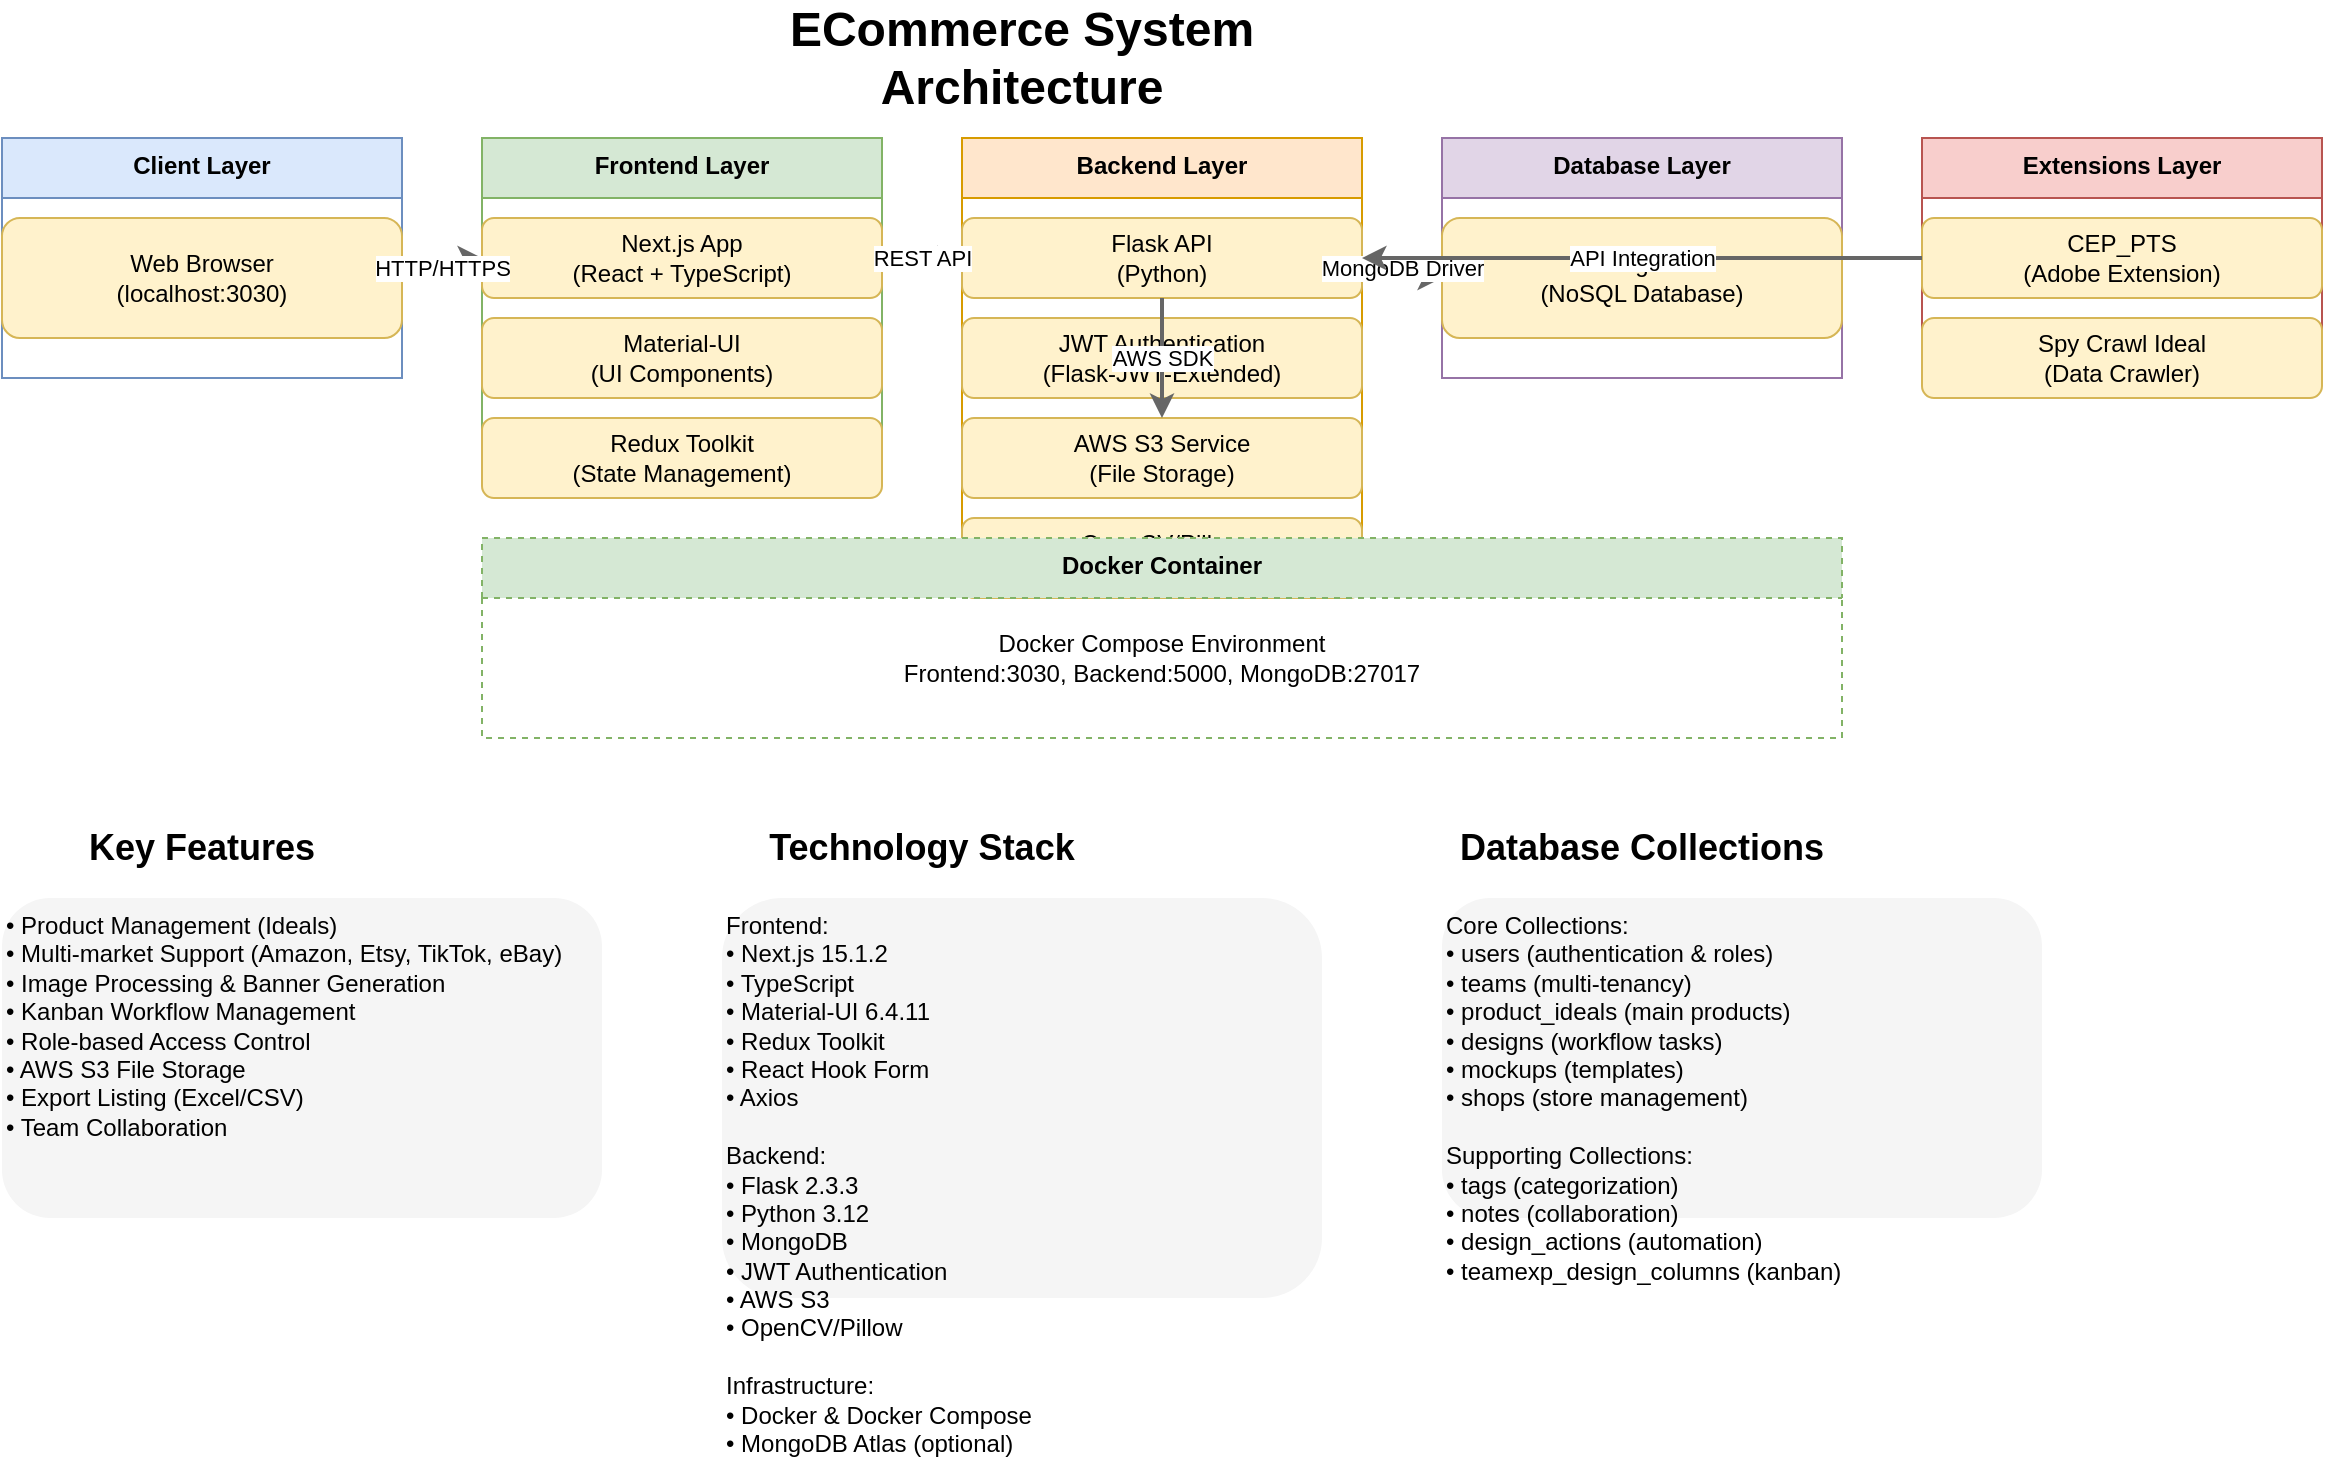 <?xml version="1.0" encoding="UTF-8"?>
<mxfile version="22.1.16" type="device">
  <diagram name="ECommerce Architecture" id="architecture">
    <mxGraphModel dx="1422" dy="794" grid="1" gridSize="10" guides="1" tooltips="1" connect="1" arrows="1" fold="1" page="1" pageScale="1" pageWidth="1169" pageHeight="827" math="0" shadow="0">
      <root>
        <mxCell id="0" />
        <mxCell id="1" parent="0" />
        
        <!-- Title -->
        <mxCell id="title" value="ECommerce System Architecture" style="text;html=1;strokeColor=none;fillColor=none;align=center;verticalAlign=middle;whiteSpace=wrap;rounded=0;fontSize=24;fontStyle=1;" vertex="1" parent="1">
          <mxGeometry x="400" y="20" width="300" height="40" as="geometry" />
        </mxCell>

        <!-- Client Layer -->
        <mxCell id="client-layer" value="Client Layer" style="swimlane;fontStyle=1;align=center;verticalAlign=top;childLayout=stackLayout;horizontal=1;startSize=30;horizontalStack=0;resizeParent=1;resizeParentMax=0;resizeLast=0;collapsible=1;marginBottom=0;whiteSpace=wrap;html=1;fillColor=#dae8fc;strokeColor=#6c8ebf;" vertex="1" parent="1">
          <mxGeometry x="40" y="80" width="200" height="120" as="geometry" />
        </mxCell>
        
        <mxCell id="browser" value="Web Browser&#xa;(localhost:3030)" style="rounded=1;whiteSpace=wrap;html=1;fillColor=#fff2cc;strokeColor=#d6b656;" vertex="1" parent="client-layer">
          <mxGeometry y="40" width="200" height="60" as="geometry" />
        </mxCell>

        <!-- Frontend Layer -->
        <mxCell id="frontend-layer" value="Frontend Layer" style="swimlane;fontStyle=1;align=center;verticalAlign=top;childLayout=stackLayout;horizontal=1;startSize=30;horizontalStack=0;resizeParent=1;resizeParentMax=0;resizeLast=0;collapsible=1;marginBottom=0;whiteSpace=wrap;html=1;fillColor=#d5e8d4;strokeColor=#82b366;" vertex="1" parent="1">
          <mxGeometry x="280" y="80" width="200" height="160" as="geometry" />
        </mxCell>
        
        <mxCell id="nextjs" value="Next.js App&#xa;(React + TypeScript)" style="rounded=1;whiteSpace=wrap;html=1;fillColor=#fff2cc;strokeColor=#d6b656;" vertex="1" parent="frontend-layer">
          <mxGeometry y="40" width="200" height="40" as="geometry" />
        </mxCell>
        
        <mxCell id="mui" value="Material-UI&#xa;(UI Components)" style="rounded=1;whiteSpace=wrap;html=1;fillColor=#fff2cc;strokeColor=#d6b656;" vertex="1" parent="frontend-layer">
          <mxGeometry y="90" width="200" height="40" as="geometry" />
        </mxCell>
        
        <mxCell id="redux" value="Redux Toolkit&#xa;(State Management)" style="rounded=1;whiteSpace=wrap;html=1;fillColor=#fff2cc;strokeColor=#d6b656;" vertex="1" parent="frontend-layer">
          <mxGeometry y="140" width="200" height="40" as="geometry" />
        </mxCell>

        <!-- Backend Layer -->
        <mxCell id="backend-layer" value="Backend Layer" style="swimlane;fontStyle=1;align=center;verticalAlign=top;childLayout=stackLayout;horizontal=1;startSize=30;horizontalStack=0;resizeParent=1;resizeParentMax=0;resizeLast=0;collapsible=1;marginBottom=0;whiteSpace=wrap;html=1;fillColor=#ffe6cc;strokeColor=#d79b00;" vertex="1" parent="1">
          <mxGeometry x="520" y="80" width="200" height="200" as="geometry" />
        </mxCell>
        
        <mxCell id="flask" value="Flask API&#xa;(Python)" style="rounded=1;whiteSpace=wrap;html=1;fillColor=#fff2cc;strokeColor=#d6b656;" vertex="1" parent="backend-layer">
          <mxGeometry y="40" width="200" height="40" as="geometry" />
        </mxCell>
        
        <mxCell id="jwt" value="JWT Authentication&#xa;(Flask-JWT-Extended)" style="rounded=1;whiteSpace=wrap;html=1;fillColor=#fff2cc;strokeColor=#d6b656;" vertex="1" parent="backend-layer">
          <mxGeometry y="90" width="200" height="40" as="geometry" />
        </mxCell>
        
        <mxCell id="aws" value="AWS S3 Service&#xa;(File Storage)" style="rounded=1;whiteSpace=wrap;html=1;fillColor=#fff2cc;strokeColor=#d6b656;" vertex="1" parent="backend-layer">
          <mxGeometry y="140" width="200" height="40" as="geometry" />
        </mxCell>
        
        <mxCell id="opencv" value="OpenCV/Pillow&#xa;(Image Processing)" style="rounded=1;whiteSpace=wrap;html=1;fillColor=#fff2cc;strokeColor=#d6b656;" vertex="1" parent="backend-layer">
          <mxGeometry y="190" width="200" height="40" as="geometry" />
        </mxCell>

        <!-- Database Layer -->
        <mxCell id="db-layer" value="Database Layer" style="swimlane;fontStyle=1;align=center;verticalAlign=top;childLayout=stackLayout;horizontal=1;startSize=30;horizontalStack=0;resizeParent=1;resizeParentMax=0;resizeLast=0;collapsible=1;marginBottom=0;whiteSpace=wrap;html=1;fillColor=#e1d5e7;strokeColor=#9673a6;" vertex="1" parent="1">
          <mxGeometry x="760" y="80" width="200" height="120" as="geometry" />
        </mxCell>
        
        <mxCell id="mongodb" value="MongoDB&#xa;(NoSQL Database)" style="rounded=1;whiteSpace=wrap;html=1;fillColor=#fff2cc;strokeColor=#d6b656;" vertex="1" parent="db-layer">
          <mxGeometry y="40" width="200" height="60" as="geometry" />
        </mxCell>

        <!-- Extensions Layer -->
        <mxCell id="ext-layer" value="Extensions Layer" style="swimlane;fontStyle=1;align=center;verticalAlign=top;childLayout=stackLayout;horizontal=1;startSize=30;horizontalStack=0;resizeParent=1;resizeParentMax=0;resizeLast=0;collapsible=1;marginBottom=0;whiteSpace=wrap;html=1;fillColor=#f8cecc;strokeColor=#b85450;" vertex="1" parent="1">
          <mxGeometry x="1000" y="80" width="200" height="120" as="geometry" />
        </mxCell>
        
        <mxCell id="cep" value="CEP_PTS&#xa;(Adobe Extension)" style="rounded=1;whiteSpace=wrap;html=1;fillColor=#fff2cc;strokeColor=#d6b656;" vertex="1" parent="ext-layer">
          <mxGeometry y="40" width="200" height="40" as="geometry" />
        </mxCell>
        
        <mxCell id="spy" value="Spy Crawl Ideal&#xa;(Data Crawler)" style="rounded=1;whiteSpace=wrap;html=1;fillColor=#fff2cc;strokeColor=#d6b656;" vertex="1" parent="ext-layer">
          <mxGeometry y="90" width="200" height="40" as="geometry" />
        </mxCell>

        <!-- Docker Container -->
        <mxCell id="docker-container" value="Docker Container" style="swimlane;fontStyle=1;align=center;verticalAlign=top;childLayout=stackLayout;horizontal=1;startSize=30;horizontalStack=0;resizeParent=1;resizeParentMax=0;resizeLast=0;collapsible=1;marginBottom=0;whiteSpace=wrap;html=1;fillColor=#d5e8d4;strokeColor=#82b366;dashed=1;" vertex="1" parent="1">
          <mxGeometry x="280" y="280" width="680" height="100" as="geometry" />
        </mxCell>
        
        <mxCell id="docker-text" value="Docker Compose Environment&#xa;Frontend:3030, Backend:5000, MongoDB:27017" style="text;html=1;strokeColor=none;fillColor=none;align=center;verticalAlign=middle;whiteSpace=wrap;rounded=0;fontSize=12;" vertex="1" parent="docker-container">
          <mxGeometry y="40" width="680" height="40" as="geometry" />
        </mxCell>

        <!-- Connections -->
        <mxCell id="conn1" value="HTTP/HTTPS" style="edgeStyle=orthogonalEdgeStyle;rounded=0;orthogonalLoop=1;jettySize=auto;html=1;strokeColor=#666666;strokeWidth=2;" edge="1" parent="1" source="browser" target="nextjs">
          <mxGeometry relative="1" as="geometry" />
        </mxCell>
        
        <mxCell id="conn2" value="REST API" style="edgeStyle=orthogonalEdgeStyle;rounded=0;orthogonalLoop=1;jettySize=auto;html=1;strokeColor=#666666;strokeWidth=2;" edge="1" parent="1" source="nextjs" target="flask">
          <mxGeometry relative="1" as="geometry" />
        </mxCell>
        
        <mxCell id="conn3" value="MongoDB Driver" style="edgeStyle=orthogonalEdgeStyle;rounded=0;orthogonalLoop=1;jettySize=auto;html=1;strokeColor=#666666;strokeWidth=2;" edge="1" parent="1" source="flask" target="mongodb">
          <mxGeometry relative="1" as="geometry" />
        </mxCell>
        
        <mxCell id="conn4" value="AWS SDK" style="edgeStyle=orthogonalEdgeStyle;rounded=0;orthogonalLoop=1;jettySize=auto;html=1;strokeColor=#666666;strokeWidth=2;" edge="1" parent="1" source="flask" target="aws">
          <mxGeometry relative="1" as="geometry" />
        </mxCell>
        
        <mxCell id="conn5" value="API Integration" style="edgeStyle=orthogonalEdgeStyle;rounded=0;orthogonalLoop=1;jettySize=auto;html=1;strokeColor=#666666;strokeWidth=2;" edge="1" parent="1" source="cep" target="flask">
          <mxGeometry relative="1" as="geometry" />
        </mxCell>

        <!-- Features Section -->
        <mxCell id="features-title" value="Key Features" style="text;html=1;strokeColor=none;fillColor=none;align=center;verticalAlign=middle;whiteSpace=wrap;rounded=0;fontSize=18;fontStyle=1;" vertex="1" parent="1">
          <mxGeometry x="40" y="420" width="200" height="30" as="geometry" />
        </mxCell>
        
        <mxCell id="feature1" value="• Product Management (Ideals)&#xa;• Multi-market Support (Amazon, Etsy, TikTok, eBay)&#xa;• Image Processing &amp; Banner Generation&#xa;• Kanban Workflow Management&#xa;• Role-based Access Control&#xa;• AWS S3 File Storage&#xa;• Export Listing (Excel/CSV)&#xa;• Team Collaboration" style="text;html=1;strokeColor=none;fillColor=#f5f5f5;align=left;verticalAlign=top;whiteSpace=wrap;rounded=1;fontSize=12;" vertex="1" parent="1">
          <mxGeometry x="40" y="460" width="300" height="160" as="geometry" />
        </mxCell>

        <!-- Tech Stack Section -->
        <mxCell id="tech-title" value="Technology Stack" style="text;html=1;strokeColor=none;fillColor=none;align=center;verticalAlign=middle;whiteSpace=wrap;rounded=0;fontSize=18;fontStyle=1;" vertex="1" parent="1">
          <mxGeometry x="400" y="420" width="200" height="30" as="geometry" />
        </mxCell>
        
        <mxCell id="tech-stack" value="Frontend:&#xa;• Next.js 15.1.2&#xa;• TypeScript&#xa;• Material-UI 6.4.11&#xa;• Redux Toolkit&#xa;• React Hook Form&#xa;• Axios&#xa;&#xa;Backend:&#xa;• Flask 2.3.3&#xa;• Python 3.12&#xa;• MongoDB&#xa;• JWT Authentication&#xa;• AWS S3&#xa;• OpenCV/Pillow&#xa;&#xa;Infrastructure:&#xa;• Docker &amp; Docker Compose&#xa;• MongoDB Atlas (optional)" style="text;html=1;strokeColor=none;fillColor=#f5f5f5;align=left;verticalAlign=top;whiteSpace=wrap;rounded=1;fontSize=12;" vertex="1" parent="1">
          <mxGeometry x="400" y="460" width="300" height="200" as="geometry" />
        </mxCell>

        <!-- Database Schema Section -->
        <mxCell id="db-title" value="Database Collections" style="text;html=1;strokeColor=none;fillColor=none;align=center;verticalAlign=middle;whiteSpace=wrap;rounded=0;fontSize=18;fontStyle=1;" vertex="1" parent="1">
          <mxGeometry x="760" y="420" width="200" height="30" as="geometry" />
        </mxCell>
        
        <mxCell id="db-collections" value="Core Collections:&#xa;• users (authentication &amp; roles)&#xa;• teams (multi-tenancy)&#xa;• product_ideals (main products)&#xa;• designs (workflow tasks)&#xa;• mockups (templates)&#xa;• shops (store management)&#xa;&#xa;Supporting Collections:&#xa;• tags (categorization)&#xa;• notes (collaboration)&#xa;• design_actions (automation)&#xa;• teamexp_design_columns (kanban)" style="text;html=1;strokeColor=none;fillColor=#f5f5f5;align=left;verticalAlign=top;whiteSpace=wrap;rounded=1;fontSize=12;" vertex="1" parent="1">
          <mxGeometry x="760" y="460" width="300" height="160" as="geometry" />
        </mxCell>

      </root>
    </mxGraphModel>
  </diagram>
</mxfile> 